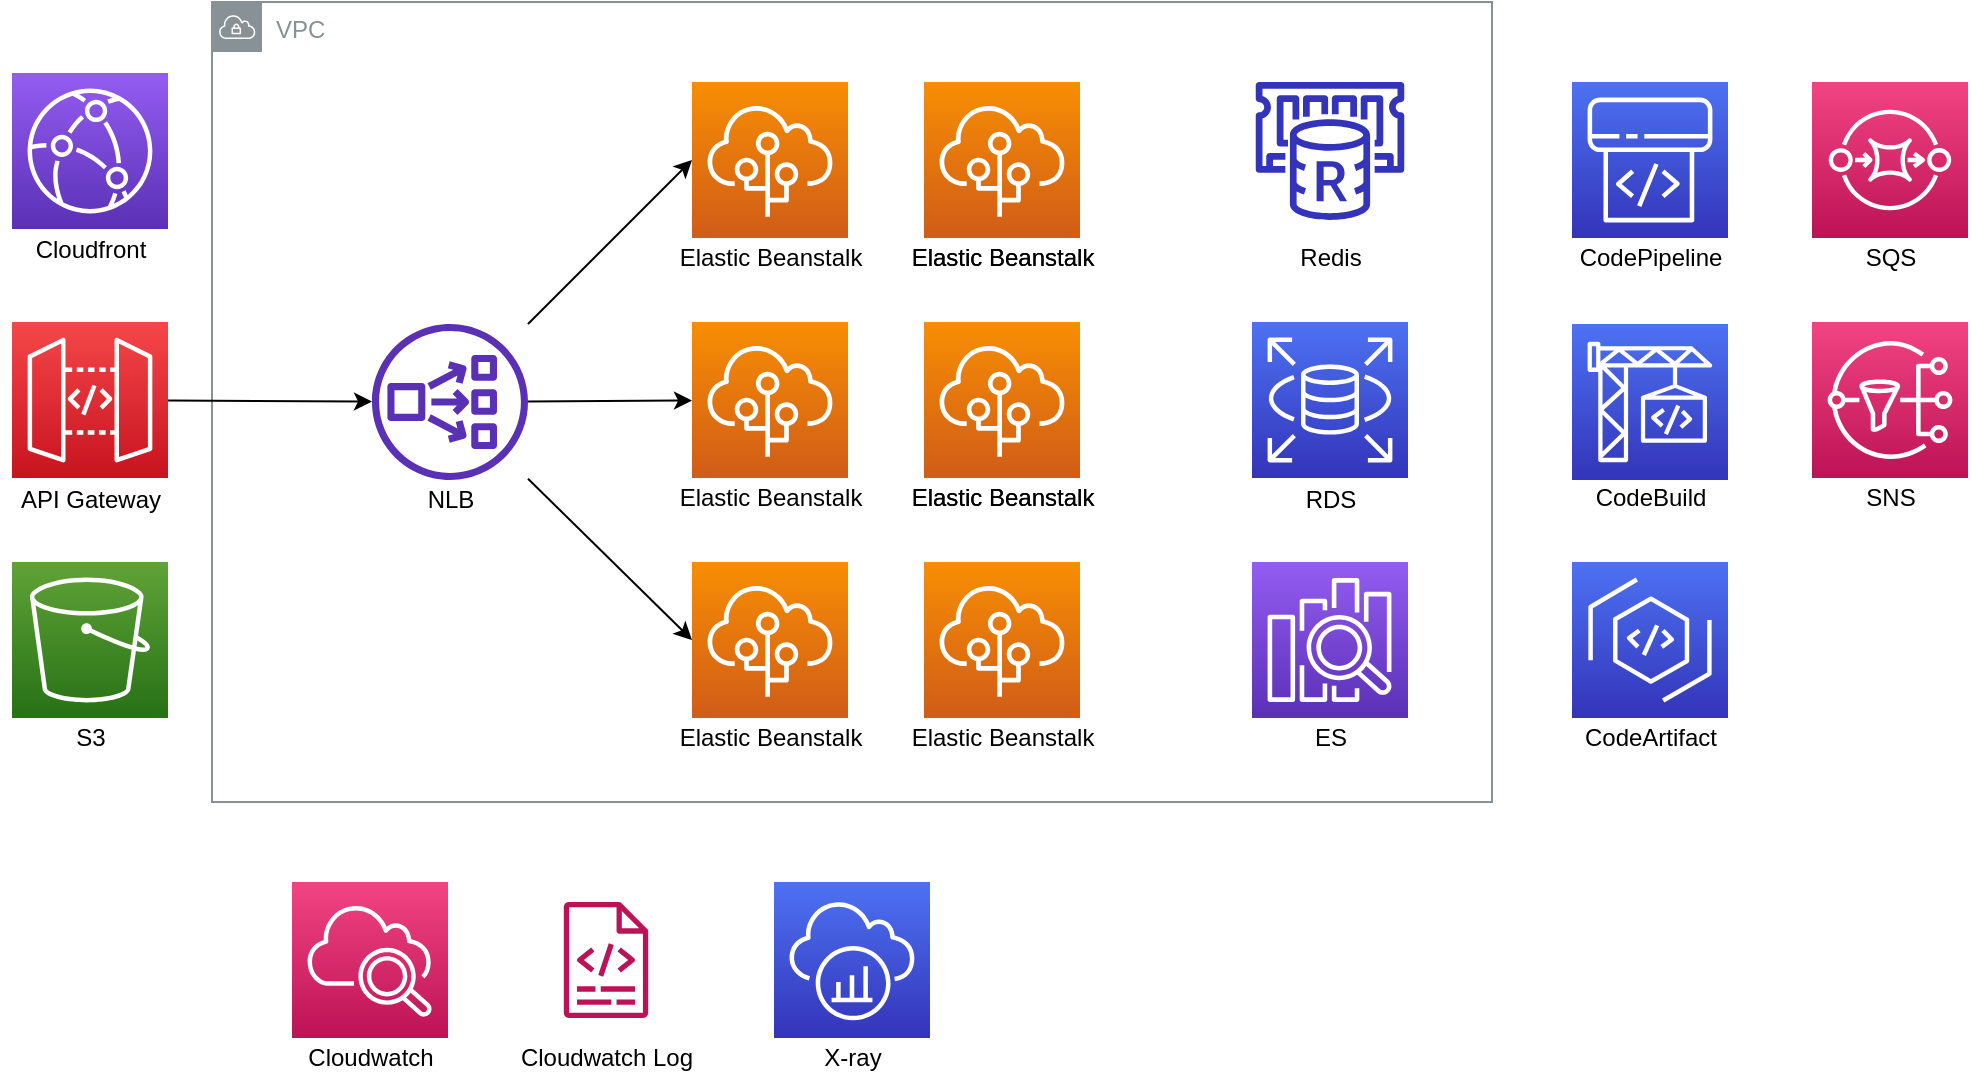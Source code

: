 <mxfile version="14.6.1" type="github" pages="2">
  <diagram id="bRVk_p7csU-VfjF04-Ri" name="第 1 页">
    <mxGraphModel dx="1673" dy="832" grid="1" gridSize="10" guides="1" tooltips="1" connect="1" arrows="1" fold="1" page="1" pageScale="1" pageWidth="1169" pageHeight="827" math="0" shadow="0">
      <root>
        <mxCell id="0" />
        <mxCell id="1" parent="0" />
        <mxCell id="b5VK9xuAXFf6xFdjsbCu-1" value="VPC" style="outlineConnect=0;gradientColor=none;html=1;whiteSpace=wrap;fontSize=12;fontStyle=0;shape=mxgraph.aws4.group;grIcon=mxgraph.aws4.group_vpc;strokeColor=#879196;fillColor=none;verticalAlign=top;align=left;spacingLeft=30;fontColor=#879196;dashed=0;" vertex="1" parent="1">
          <mxGeometry x="160" y="120" width="640" height="400" as="geometry" />
        </mxCell>
        <mxCell id="b5VK9xuAXFf6xFdjsbCu-2" value="" style="points=[[0,0,0],[0.25,0,0],[0.5,0,0],[0.75,0,0],[1,0,0],[0,1,0],[0.25,1,0],[0.5,1,0],[0.75,1,0],[1,1,0],[0,0.25,0],[0,0.5,0],[0,0.75,0],[1,0.25,0],[1,0.5,0],[1,0.75,0]];outlineConnect=0;fontColor=#232F3E;gradientColor=#F78E04;gradientDirection=north;fillColor=#D05C17;strokeColor=#ffffff;dashed=0;verticalLabelPosition=bottom;verticalAlign=top;align=center;html=1;fontSize=12;fontStyle=0;aspect=fixed;shape=mxgraph.aws4.resourceIcon;resIcon=mxgraph.aws4.elastic_beanstalk;" vertex="1" parent="1">
          <mxGeometry x="400" y="160" width="78" height="78" as="geometry" />
        </mxCell>
        <mxCell id="b5VK9xuAXFf6xFdjsbCu-4" value="Elastic Beanstalk" style="text;html=1;align=center;verticalAlign=middle;resizable=0;points=[];autosize=1;strokeColor=none;" vertex="1" parent="1">
          <mxGeometry x="384" y="238" width="110" height="20" as="geometry" />
        </mxCell>
        <mxCell id="b5VK9xuAXFf6xFdjsbCu-5" value="" style="points=[[0,0,0],[0.25,0,0],[0.5,0,0],[0.75,0,0],[1,0,0],[0,1,0],[0.25,1,0],[0.5,1,0],[0.75,1,0],[1,1,0],[0,0.25,0],[0,0.5,0],[0,0.75,0],[1,0.25,0],[1,0.5,0],[1,0.75,0]];outlineConnect=0;fontColor=#232F3E;gradientColor=#F78E04;gradientDirection=north;fillColor=#D05C17;strokeColor=#ffffff;dashed=0;verticalLabelPosition=bottom;verticalAlign=top;align=center;html=1;fontSize=12;fontStyle=0;aspect=fixed;shape=mxgraph.aws4.resourceIcon;resIcon=mxgraph.aws4.elastic_beanstalk;" vertex="1" parent="1">
          <mxGeometry x="400" y="280" width="78" height="78" as="geometry" />
        </mxCell>
        <mxCell id="b5VK9xuAXFf6xFdjsbCu-6" value="Elastic Beanstalk" style="text;html=1;align=center;verticalAlign=middle;resizable=0;points=[];autosize=1;strokeColor=none;" vertex="1" parent="1">
          <mxGeometry x="384" y="358" width="110" height="20" as="geometry" />
        </mxCell>
        <mxCell id="b5VK9xuAXFf6xFdjsbCu-7" value="" style="points=[[0,0,0],[0.25,0,0],[0.5,0,0],[0.75,0,0],[1,0,0],[0,1,0],[0.25,1,0],[0.5,1,0],[0.75,1,0],[1,1,0],[0,0.25,0],[0,0.5,0],[0,0.75,0],[1,0.25,0],[1,0.5,0],[1,0.75,0]];outlineConnect=0;fontColor=#232F3E;gradientColor=#F78E04;gradientDirection=north;fillColor=#D05C17;strokeColor=#ffffff;dashed=0;verticalLabelPosition=bottom;verticalAlign=top;align=center;html=1;fontSize=12;fontStyle=0;aspect=fixed;shape=mxgraph.aws4.resourceIcon;resIcon=mxgraph.aws4.elastic_beanstalk;" vertex="1" parent="1">
          <mxGeometry x="400" y="400" width="78" height="78" as="geometry" />
        </mxCell>
        <mxCell id="b5VK9xuAXFf6xFdjsbCu-8" value="Elastic Beanstalk" style="text;html=1;align=center;verticalAlign=middle;resizable=0;points=[];autosize=1;strokeColor=none;" vertex="1" parent="1">
          <mxGeometry x="384" y="478" width="110" height="20" as="geometry" />
        </mxCell>
        <mxCell id="b5VK9xuAXFf6xFdjsbCu-9" value="" style="points=[[0,0,0],[0.25,0,0],[0.5,0,0],[0.75,0,0],[1,0,0],[0,1,0],[0.25,1,0],[0.5,1,0],[0.75,1,0],[1,1,0],[0,0.25,0],[0,0.5,0],[0,0.75,0],[1,0.25,0],[1,0.5,0],[1,0.75,0]];outlineConnect=0;fontColor=#232F3E;gradientColor=#F78E04;gradientDirection=north;fillColor=#D05C17;strokeColor=#ffffff;dashed=0;verticalLabelPosition=bottom;verticalAlign=top;align=center;html=1;fontSize=12;fontStyle=0;aspect=fixed;shape=mxgraph.aws4.resourceIcon;resIcon=mxgraph.aws4.elastic_beanstalk;" vertex="1" parent="1">
          <mxGeometry x="516" y="160" width="78" height="78" as="geometry" />
        </mxCell>
        <mxCell id="b5VK9xuAXFf6xFdjsbCu-10" value="Elastic Beanstalk" style="text;html=1;align=center;verticalAlign=middle;resizable=0;points=[];autosize=1;strokeColor=none;" vertex="1" parent="1">
          <mxGeometry x="500" y="238" width="110" height="20" as="geometry" />
        </mxCell>
        <mxCell id="b5VK9xuAXFf6xFdjsbCu-11" value="" style="points=[[0,0,0],[0.25,0,0],[0.5,0,0],[0.75,0,0],[1,0,0],[0,1,0],[0.25,1,0],[0.5,1,0],[0.75,1,0],[1,1,0],[0,0.25,0],[0,0.5,0],[0,0.75,0],[1,0.25,0],[1,0.5,0],[1,0.75,0]];outlineConnect=0;fontColor=#232F3E;gradientColor=#F78E04;gradientDirection=north;fillColor=#D05C17;strokeColor=#ffffff;dashed=0;verticalLabelPosition=bottom;verticalAlign=top;align=center;html=1;fontSize=12;fontStyle=0;aspect=fixed;shape=mxgraph.aws4.resourceIcon;resIcon=mxgraph.aws4.elastic_beanstalk;" vertex="1" parent="1">
          <mxGeometry x="516" y="280" width="78" height="78" as="geometry" />
        </mxCell>
        <mxCell id="b5VK9xuAXFf6xFdjsbCu-12" value="Elastic Beanstalk" style="text;html=1;align=center;verticalAlign=middle;resizable=0;points=[];autosize=1;strokeColor=none;" vertex="1" parent="1">
          <mxGeometry x="500" y="358" width="110" height="20" as="geometry" />
        </mxCell>
        <mxCell id="b5VK9xuAXFf6xFdjsbCu-13" value="" style="points=[[0,0,0],[0.25,0,0],[0.5,0,0],[0.75,0,0],[1,0,0],[0,1,0],[0.25,1,0],[0.5,1,0],[0.75,1,0],[1,1,0],[0,0.25,0],[0,0.5,0],[0,0.75,0],[1,0.25,0],[1,0.5,0],[1,0.75,0]];outlineConnect=0;fontColor=#232F3E;gradientColor=#F78E04;gradientDirection=north;fillColor=#D05C17;strokeColor=#ffffff;dashed=0;verticalLabelPosition=bottom;verticalAlign=top;align=center;html=1;fontSize=12;fontStyle=0;aspect=fixed;shape=mxgraph.aws4.resourceIcon;resIcon=mxgraph.aws4.elastic_beanstalk;" vertex="1" parent="1">
          <mxGeometry x="516" y="400" width="78" height="78" as="geometry" />
        </mxCell>
        <mxCell id="b5VK9xuAXFf6xFdjsbCu-14" value="Elastic Beanstalk" style="text;html=1;align=center;verticalAlign=middle;resizable=0;points=[];autosize=1;strokeColor=none;" vertex="1" parent="1">
          <mxGeometry x="500" y="478" width="110" height="20" as="geometry" />
        </mxCell>
        <mxCell id="b5VK9xuAXFf6xFdjsbCu-15" value="" style="points=[[0,0,0],[0.25,0,0],[0.5,0,0],[0.75,0,0],[1,0,0],[0,1,0],[0.25,1,0],[0.5,1,0],[0.75,1,0],[1,1,0],[0,0.25,0],[0,0.5,0],[0,0.75,0],[1,0.25,0],[1,0.5,0],[1,0.75,0]];outlineConnect=0;fontColor=#232F3E;gradientColor=#F78E04;gradientDirection=north;fillColor=#D05C17;strokeColor=#ffffff;dashed=0;verticalLabelPosition=bottom;verticalAlign=top;align=center;html=1;fontSize=12;fontStyle=0;aspect=fixed;shape=mxgraph.aws4.resourceIcon;resIcon=mxgraph.aws4.elastic_beanstalk;" vertex="1" parent="1">
          <mxGeometry x="516" y="160" width="78" height="78" as="geometry" />
        </mxCell>
        <mxCell id="b5VK9xuAXFf6xFdjsbCu-17" value="" style="points=[[0,0,0],[0.25,0,0],[0.5,0,0],[0.75,0,0],[1,0,0],[0,1,0],[0.25,1,0],[0.5,1,0],[0.75,1,0],[1,1,0],[0,0.25,0],[0,0.5,0],[0,0.75,0],[1,0.25,0],[1,0.5,0],[1,0.75,0]];outlineConnect=0;fontColor=#232F3E;gradientColor=#F78E04;gradientDirection=north;fillColor=#D05C17;strokeColor=#ffffff;dashed=0;verticalLabelPosition=bottom;verticalAlign=top;align=center;html=1;fontSize=12;fontStyle=0;aspect=fixed;shape=mxgraph.aws4.resourceIcon;resIcon=mxgraph.aws4.elastic_beanstalk;" vertex="1" parent="1">
          <mxGeometry x="516" y="400" width="78" height="78" as="geometry" />
        </mxCell>
        <mxCell id="b5VK9xuAXFf6xFdjsbCu-18" value="Elastic Beanstalk" style="text;html=1;align=center;verticalAlign=middle;resizable=0;points=[];autosize=1;strokeColor=none;" vertex="1" parent="1">
          <mxGeometry x="500" y="238" width="110" height="20" as="geometry" />
        </mxCell>
        <mxCell id="b5VK9xuAXFf6xFdjsbCu-19" value="Elastic Beanstalk" style="text;html=1;align=center;verticalAlign=middle;resizable=0;points=[];autosize=1;strokeColor=none;" vertex="1" parent="1">
          <mxGeometry x="500" y="358" width="110" height="20" as="geometry" />
        </mxCell>
        <mxCell id="b5VK9xuAXFf6xFdjsbCu-23" value="" style="rounded=0;orthogonalLoop=1;jettySize=auto;html=1;entryX=0;entryY=0.5;entryDx=0;entryDy=0;entryPerimeter=0;" edge="1" parent="1" source="b5VK9xuAXFf6xFdjsbCu-22" target="b5VK9xuAXFf6xFdjsbCu-2">
          <mxGeometry relative="1" as="geometry" />
        </mxCell>
        <mxCell id="b5VK9xuAXFf6xFdjsbCu-24" value="" style="edgeStyle=none;rounded=0;orthogonalLoop=1;jettySize=auto;html=1;entryX=0;entryY=0.5;entryDx=0;entryDy=0;entryPerimeter=0;" edge="1" parent="1" source="b5VK9xuAXFf6xFdjsbCu-22" target="b5VK9xuAXFf6xFdjsbCu-7">
          <mxGeometry relative="1" as="geometry" />
        </mxCell>
        <mxCell id="b5VK9xuAXFf6xFdjsbCu-25" value="" style="edgeStyle=none;rounded=0;orthogonalLoop=1;jettySize=auto;html=1;" edge="1" parent="1" source="b5VK9xuAXFf6xFdjsbCu-22" target="b5VK9xuAXFf6xFdjsbCu-5">
          <mxGeometry relative="1" as="geometry" />
        </mxCell>
        <mxCell id="b5VK9xuAXFf6xFdjsbCu-22" value="" style="outlineConnect=0;fontColor=#232F3E;gradientColor=none;fillColor=#5A30B5;strokeColor=none;dashed=0;verticalLabelPosition=bottom;verticalAlign=top;align=center;html=1;fontSize=12;fontStyle=0;aspect=fixed;pointerEvents=1;shape=mxgraph.aws4.network_load_balancer;" vertex="1" parent="1">
          <mxGeometry x="240" y="281" width="78" height="78" as="geometry" />
        </mxCell>
        <mxCell id="b5VK9xuAXFf6xFdjsbCu-27" value="" style="edgeStyle=none;rounded=0;orthogonalLoop=1;jettySize=auto;html=1;" edge="1" parent="1" source="b5VK9xuAXFf6xFdjsbCu-26" target="b5VK9xuAXFf6xFdjsbCu-22">
          <mxGeometry relative="1" as="geometry" />
        </mxCell>
        <mxCell id="b5VK9xuAXFf6xFdjsbCu-26" value="" style="points=[[0,0,0],[0.25,0,0],[0.5,0,0],[0.75,0,0],[1,0,0],[0,1,0],[0.25,1,0],[0.5,1,0],[0.75,1,0],[1,1,0],[0,0.25,0],[0,0.5,0],[0,0.75,0],[1,0.25,0],[1,0.5,0],[1,0.75,0]];outlineConnect=0;fontColor=#232F3E;gradientColor=#F54749;gradientDirection=north;fillColor=#C7131F;strokeColor=#ffffff;dashed=0;verticalLabelPosition=bottom;verticalAlign=top;align=center;html=1;fontSize=12;fontStyle=0;aspect=fixed;shape=mxgraph.aws4.resourceIcon;resIcon=mxgraph.aws4.api_gateway;" vertex="1" parent="1">
          <mxGeometry x="60" y="280" width="78" height="78" as="geometry" />
        </mxCell>
        <mxCell id="b5VK9xuAXFf6xFdjsbCu-28" value="NLB" style="text;html=1;align=center;verticalAlign=middle;resizable=0;points=[];autosize=1;strokeColor=none;" vertex="1" parent="1">
          <mxGeometry x="259" y="359" width="40" height="20" as="geometry" />
        </mxCell>
        <mxCell id="b5VK9xuAXFf6xFdjsbCu-29" value="API Gateway" style="text;html=1;align=center;verticalAlign=middle;resizable=0;points=[];autosize=1;strokeColor=none;" vertex="1" parent="1">
          <mxGeometry x="54" y="359" width="90" height="20" as="geometry" />
        </mxCell>
        <mxCell id="b5VK9xuAXFf6xFdjsbCu-30" value="" style="outlineConnect=0;fontColor=#232F3E;gradientColor=none;fillColor=#3334B9;strokeColor=none;dashed=0;verticalLabelPosition=bottom;verticalAlign=top;align=center;html=1;fontSize=12;fontStyle=0;aspect=fixed;pointerEvents=1;shape=mxgraph.aws4.elasticache_for_redis;" vertex="1" parent="1">
          <mxGeometry x="680" y="160" width="78" height="69" as="geometry" />
        </mxCell>
        <mxCell id="b5VK9xuAXFf6xFdjsbCu-31" value="" style="points=[[0,0,0],[0.25,0,0],[0.5,0,0],[0.75,0,0],[1,0,0],[0,1,0],[0.25,1,0],[0.5,1,0],[0.75,1,0],[1,1,0],[0,0.25,0],[0,0.5,0],[0,0.75,0],[1,0.25,0],[1,0.5,0],[1,0.75,0]];points=[[0,0,0],[0.25,0,0],[0.5,0,0],[0.75,0,0],[1,0,0],[0,1,0],[0.25,1,0],[0.5,1,0],[0.75,1,0],[1,1,0],[0,0.25,0],[0,0.5,0],[0,0.75,0],[1,0.25,0],[1,0.5,0],[1,0.75,0]];outlineConnect=0;fontColor=#232F3E;gradientColor=#F34482;gradientDirection=north;fillColor=#BC1356;strokeColor=#ffffff;dashed=0;verticalLabelPosition=bottom;verticalAlign=top;align=center;html=1;fontSize=12;fontStyle=0;aspect=fixed;shape=mxgraph.aws4.resourceIcon;resIcon=mxgraph.aws4.cloudwatch_2;" vertex="1" parent="1">
          <mxGeometry x="200" y="560" width="78" height="78" as="geometry" />
        </mxCell>
        <mxCell id="b5VK9xuAXFf6xFdjsbCu-32" value="" style="outlineConnect=0;fontColor=#232F3E;gradientColor=none;fillColor=#BC1356;strokeColor=none;dashed=0;verticalLabelPosition=bottom;verticalAlign=top;align=center;html=1;fontSize=12;fontStyle=0;aspect=fixed;pointerEvents=1;shape=mxgraph.aws4.logs;" vertex="1" parent="1">
          <mxGeometry x="318" y="570" width="78" height="58" as="geometry" />
        </mxCell>
        <mxCell id="b5VK9xuAXFf6xFdjsbCu-33" value="Redis" style="text;html=1;align=center;verticalAlign=middle;resizable=0;points=[];autosize=1;strokeColor=none;" vertex="1" parent="1">
          <mxGeometry x="694" y="238" width="50" height="20" as="geometry" />
        </mxCell>
        <mxCell id="b5VK9xuAXFf6xFdjsbCu-34" value="Cloudwatch" style="text;html=1;align=center;verticalAlign=middle;resizable=0;points=[];autosize=1;strokeColor=none;" vertex="1" parent="1">
          <mxGeometry x="199" y="638" width="80" height="20" as="geometry" />
        </mxCell>
        <mxCell id="b5VK9xuAXFf6xFdjsbCu-36" value="Cloudwatch Log" style="text;html=1;align=center;verticalAlign=middle;resizable=0;points=[];autosize=1;strokeColor=none;" vertex="1" parent="1">
          <mxGeometry x="307" y="638" width="100" height="20" as="geometry" />
        </mxCell>
        <mxCell id="b5VK9xuAXFf6xFdjsbCu-37" value="" style="points=[[0,0,0],[0.25,0,0],[0.5,0,0],[0.75,0,0],[1,0,0],[0,1,0],[0.25,1,0],[0.5,1,0],[0.75,1,0],[1,1,0],[0,0.25,0],[0,0.5,0],[0,0.75,0],[1,0.25,0],[1,0.5,0],[1,0.75,0]];outlineConnect=0;fontColor=#232F3E;gradientColor=#4D72F3;gradientDirection=north;fillColor=#3334B9;strokeColor=#ffffff;dashed=0;verticalLabelPosition=bottom;verticalAlign=top;align=center;html=1;fontSize=12;fontStyle=0;aspect=fixed;shape=mxgraph.aws4.resourceIcon;resIcon=mxgraph.aws4.xray;" vertex="1" parent="1">
          <mxGeometry x="441" y="560" width="78" height="78" as="geometry" />
        </mxCell>
        <mxCell id="b5VK9xuAXFf6xFdjsbCu-38" value="X-ray" style="text;html=1;align=center;verticalAlign=middle;resizable=0;points=[];autosize=1;strokeColor=none;" vertex="1" parent="1">
          <mxGeometry x="460" y="638" width="40" height="20" as="geometry" />
        </mxCell>
        <mxCell id="b5VK9xuAXFf6xFdjsbCu-39" value="" style="points=[[0,0,0],[0.25,0,0],[0.5,0,0],[0.75,0,0],[1,0,0],[0,1,0],[0.25,1,0],[0.5,1,0],[0.75,1,0],[1,1,0],[0,0.25,0],[0,0.5,0],[0,0.75,0],[1,0.25,0],[1,0.5,0],[1,0.75,0]];outlineConnect=0;fontColor=#232F3E;gradientColor=#F34482;gradientDirection=north;fillColor=#BC1356;strokeColor=#ffffff;dashed=0;verticalLabelPosition=bottom;verticalAlign=top;align=center;html=1;fontSize=12;fontStyle=0;aspect=fixed;shape=mxgraph.aws4.resourceIcon;resIcon=mxgraph.aws4.sqs;" vertex="1" parent="1">
          <mxGeometry x="960" y="160" width="78" height="78" as="geometry" />
        </mxCell>
        <mxCell id="b5VK9xuAXFf6xFdjsbCu-40" value="SQS" style="text;html=1;align=center;verticalAlign=middle;resizable=0;points=[];autosize=1;strokeColor=none;" vertex="1" parent="1">
          <mxGeometry x="979" y="238" width="40" height="20" as="geometry" />
        </mxCell>
        <mxCell id="b5VK9xuAXFf6xFdjsbCu-41" value="" style="points=[[0,0,0],[0.25,0,0],[0.5,0,0],[0.75,0,0],[1,0,0],[0,1,0],[0.25,1,0],[0.5,1,0],[0.75,1,0],[1,1,0],[0,0.25,0],[0,0.5,0],[0,0.75,0],[1,0.25,0],[1,0.5,0],[1,0.75,0]];outlineConnect=0;fontColor=#232F3E;gradientColor=#F34482;gradientDirection=north;fillColor=#BC1356;strokeColor=#ffffff;dashed=0;verticalLabelPosition=bottom;verticalAlign=top;align=center;html=1;fontSize=12;fontStyle=0;aspect=fixed;shape=mxgraph.aws4.resourceIcon;resIcon=mxgraph.aws4.sns;" vertex="1" parent="1">
          <mxGeometry x="960" y="280" width="78" height="78" as="geometry" />
        </mxCell>
        <mxCell id="b5VK9xuAXFf6xFdjsbCu-42" value="SNS" style="text;html=1;align=center;verticalAlign=middle;resizable=0;points=[];autosize=1;strokeColor=none;" vertex="1" parent="1">
          <mxGeometry x="979" y="358" width="40" height="20" as="geometry" />
        </mxCell>
        <mxCell id="b5VK9xuAXFf6xFdjsbCu-44" value="" style="points=[[0,0,0],[0.25,0,0],[0.5,0,0],[0.75,0,0],[1,0,0],[0,1,0],[0.25,1,0],[0.5,1,0],[0.75,1,0],[1,1,0],[0,0.25,0],[0,0.5,0],[0,0.75,0],[1,0.25,0],[1,0.5,0],[1,0.75,0]];outlineConnect=0;fontColor=#232F3E;gradientColor=#4D72F3;gradientDirection=north;fillColor=#3334B9;strokeColor=#ffffff;dashed=0;verticalLabelPosition=bottom;verticalAlign=top;align=center;html=1;fontSize=12;fontStyle=0;aspect=fixed;shape=mxgraph.aws4.resourceIcon;resIcon=mxgraph.aws4.rds;" vertex="1" parent="1">
          <mxGeometry x="680" y="280" width="78" height="78" as="geometry" />
        </mxCell>
        <mxCell id="b5VK9xuAXFf6xFdjsbCu-45" value="RDS" style="text;html=1;align=center;verticalAlign=middle;resizable=0;points=[];autosize=1;strokeColor=none;" vertex="1" parent="1">
          <mxGeometry x="699" y="359" width="40" height="20" as="geometry" />
        </mxCell>
        <mxCell id="b5VK9xuAXFf6xFdjsbCu-46" value="" style="points=[[0,0,0],[0.25,0,0],[0.5,0,0],[0.75,0,0],[1,0,0],[0,1,0],[0.25,1,0],[0.5,1,0],[0.75,1,0],[1,1,0],[0,0.25,0],[0,0.5,0],[0,0.75,0],[1,0.25,0],[1,0.5,0],[1,0.75,0]];outlineConnect=0;fontColor=#232F3E;gradientColor=#4D72F3;gradientDirection=north;fillColor=#3334B9;strokeColor=#ffffff;dashed=0;verticalLabelPosition=bottom;verticalAlign=top;align=center;html=1;fontSize=12;fontStyle=0;aspect=fixed;shape=mxgraph.aws4.resourceIcon;resIcon=mxgraph.aws4.codeartifact;" vertex="1" parent="1">
          <mxGeometry x="840" y="400" width="78" height="78" as="geometry" />
        </mxCell>
        <mxCell id="b5VK9xuAXFf6xFdjsbCu-47" value="" style="points=[[0,0,0],[0.25,0,0],[0.5,0,0],[0.75,0,0],[1,0,0],[0,1,0],[0.25,1,0],[0.5,1,0],[0.75,1,0],[1,1,0],[0,0.25,0],[0,0.5,0],[0,0.75,0],[1,0.25,0],[1,0.5,0],[1,0.75,0]];outlineConnect=0;fontColor=#232F3E;gradientColor=#4D72F3;gradientDirection=north;fillColor=#3334B9;strokeColor=#ffffff;dashed=0;verticalLabelPosition=bottom;verticalAlign=top;align=center;html=1;fontSize=12;fontStyle=0;aspect=fixed;shape=mxgraph.aws4.resourceIcon;resIcon=mxgraph.aws4.codebuild;" vertex="1" parent="1">
          <mxGeometry x="840" y="281" width="78" height="78" as="geometry" />
        </mxCell>
        <mxCell id="b5VK9xuAXFf6xFdjsbCu-48" value="" style="points=[[0,0,0],[0.25,0,0],[0.5,0,0],[0.75,0,0],[1,0,0],[0,1,0],[0.25,1,0],[0.5,1,0],[0.75,1,0],[1,1,0],[0,0.25,0],[0,0.5,0],[0,0.75,0],[1,0.25,0],[1,0.5,0],[1,0.75,0]];outlineConnect=0;fontColor=#232F3E;gradientColor=#4D72F3;gradientDirection=north;fillColor=#3334B9;strokeColor=#ffffff;dashed=0;verticalLabelPosition=bottom;verticalAlign=top;align=center;html=1;fontSize=12;fontStyle=0;aspect=fixed;shape=mxgraph.aws4.resourceIcon;resIcon=mxgraph.aws4.codepipeline;" vertex="1" parent="1">
          <mxGeometry x="840" y="160" width="78" height="78" as="geometry" />
        </mxCell>
        <mxCell id="b5VK9xuAXFf6xFdjsbCu-49" value="CodePipeline" style="text;html=1;align=center;verticalAlign=middle;resizable=0;points=[];autosize=1;strokeColor=none;" vertex="1" parent="1">
          <mxGeometry x="834" y="238" width="90" height="20" as="geometry" />
        </mxCell>
        <mxCell id="b5VK9xuAXFf6xFdjsbCu-50" value="CodeBuild" style="text;html=1;align=center;verticalAlign=middle;resizable=0;points=[];autosize=1;strokeColor=none;" vertex="1" parent="1">
          <mxGeometry x="844" y="358" width="70" height="20" as="geometry" />
        </mxCell>
        <mxCell id="b5VK9xuAXFf6xFdjsbCu-51" value="CodeArtifact" style="text;html=1;align=center;verticalAlign=middle;resizable=0;points=[];autosize=1;strokeColor=none;" vertex="1" parent="1">
          <mxGeometry x="839" y="478" width="80" height="20" as="geometry" />
        </mxCell>
        <mxCell id="b5VK9xuAXFf6xFdjsbCu-52" value="" style="points=[[0,0,0],[0.25,0,0],[0.5,0,0],[0.75,0,0],[1,0,0],[0,1,0],[0.25,1,0],[0.5,1,0],[0.75,1,0],[1,1,0],[0,0.25,0],[0,0.5,0],[0,0.75,0],[1,0.25,0],[1,0.5,0],[1,0.75,0]];outlineConnect=0;fontColor=#232F3E;gradientColor=#945DF2;gradientDirection=north;fillColor=#5A30B5;strokeColor=#ffffff;dashed=0;verticalLabelPosition=bottom;verticalAlign=top;align=center;html=1;fontSize=12;fontStyle=0;aspect=fixed;shape=mxgraph.aws4.resourceIcon;resIcon=mxgraph.aws4.elasticsearch_service;" vertex="1" parent="1">
          <mxGeometry x="680" y="400" width="78" height="78" as="geometry" />
        </mxCell>
        <mxCell id="b5VK9xuAXFf6xFdjsbCu-53" value="ES" style="text;html=1;align=center;verticalAlign=middle;resizable=0;points=[];autosize=1;strokeColor=none;" vertex="1" parent="1">
          <mxGeometry x="704" y="478" width="30" height="20" as="geometry" />
        </mxCell>
        <mxCell id="b5VK9xuAXFf6xFdjsbCu-54" value="" style="points=[[0,0,0],[0.25,0,0],[0.5,0,0],[0.75,0,0],[1,0,0],[0,1,0],[0.25,1,0],[0.5,1,0],[0.75,1,0],[1,1,0],[0,0.25,0],[0,0.5,0],[0,0.75,0],[1,0.25,0],[1,0.5,0],[1,0.75,0]];outlineConnect=0;fontColor=#232F3E;gradientColor=#60A337;gradientDirection=north;fillColor=#277116;strokeColor=#ffffff;dashed=0;verticalLabelPosition=bottom;verticalAlign=top;align=center;html=1;fontSize=12;fontStyle=0;aspect=fixed;shape=mxgraph.aws4.resourceIcon;resIcon=mxgraph.aws4.s3;" vertex="1" parent="1">
          <mxGeometry x="60" y="400" width="78" height="78" as="geometry" />
        </mxCell>
        <mxCell id="b5VK9xuAXFf6xFdjsbCu-55" value="" style="points=[[0,0,0],[0.25,0,0],[0.5,0,0],[0.75,0,0],[1,0,0],[0,1,0],[0.25,1,0],[0.5,1,0],[0.75,1,0],[1,1,0],[0,0.25,0],[0,0.5,0],[0,0.75,0],[1,0.25,0],[1,0.5,0],[1,0.75,0]];outlineConnect=0;fontColor=#232F3E;gradientColor=#945DF2;gradientDirection=north;fillColor=#5A30B5;strokeColor=#ffffff;dashed=0;verticalLabelPosition=bottom;verticalAlign=top;align=center;html=1;fontSize=12;fontStyle=0;aspect=fixed;shape=mxgraph.aws4.resourceIcon;resIcon=mxgraph.aws4.cloudfront;" vertex="1" parent="1">
          <mxGeometry x="60" y="155.5" width="78" height="78" as="geometry" />
        </mxCell>
        <mxCell id="b5VK9xuAXFf6xFdjsbCu-56" value="Cloudfront" style="text;html=1;align=center;verticalAlign=middle;resizable=0;points=[];autosize=1;strokeColor=none;" vertex="1" parent="1">
          <mxGeometry x="64" y="233.5" width="70" height="20" as="geometry" />
        </mxCell>
        <mxCell id="b5VK9xuAXFf6xFdjsbCu-57" value="S3" style="text;html=1;align=center;verticalAlign=middle;resizable=0;points=[];autosize=1;strokeColor=none;" vertex="1" parent="1">
          <mxGeometry x="84" y="478" width="30" height="20" as="geometry" />
        </mxCell>
      </root>
    </mxGraphModel>
  </diagram>
  <diagram id="jhSr2xk-pUUM4CzZ2Z6S" name="Analytics">
    <mxGraphModel dx="1422" dy="707" grid="1" gridSize="10" guides="1" tooltips="1" connect="1" arrows="1" fold="1" page="1" pageScale="1" pageWidth="1169" pageHeight="827" math="0" shadow="0">
      <root>
        <mxCell id="5NNY353PtIsZhwYfFFMK-0" />
        <mxCell id="5NNY353PtIsZhwYfFFMK-1" parent="5NNY353PtIsZhwYfFFMK-0" />
        <mxCell id="5NNY353PtIsZhwYfFFMK-2" value="" style="points=[[0,0,0],[0.25,0,0],[0.5,0,0],[0.75,0,0],[1,0,0],[0,1,0],[0.25,1,0],[0.5,1,0],[0.75,1,0],[1,1,0],[0,0.25,0],[0,0.5,0],[0,0.75,0],[1,0.25,0],[1,0.5,0],[1,0.75,0]];outlineConnect=0;fontColor=#232F3E;gradientColor=#4D72F3;gradientDirection=north;fillColor=#3334B9;strokeColor=#ffffff;dashed=0;verticalLabelPosition=bottom;verticalAlign=top;align=center;html=1;fontSize=12;fontStyle=0;aspect=fixed;shape=mxgraph.aws4.resourceIcon;resIcon=mxgraph.aws4.rds;" vertex="1" parent="5NNY353PtIsZhwYfFFMK-1">
          <mxGeometry x="200" y="240" width="78" height="78" as="geometry" />
        </mxCell>
        <mxCell id="5NNY353PtIsZhwYfFFMK-10" value="" style="edgeStyle=none;rounded=0;orthogonalLoop=1;jettySize=auto;html=1;entryX=1;entryY=0.5;entryDx=0;entryDy=0;entryPerimeter=0;" edge="1" parent="5NNY353PtIsZhwYfFFMK-1" source="5NNY353PtIsZhwYfFFMK-3" target="5NNY353PtIsZhwYfFFMK-2">
          <mxGeometry relative="1" as="geometry" />
        </mxCell>
        <mxCell id="5NNY353PtIsZhwYfFFMK-11" value="" style="edgeStyle=none;rounded=0;orthogonalLoop=1;jettySize=auto;html=1;entryX=0;entryY=0.5;entryDx=0;entryDy=0;entryPerimeter=0;exitX=1;exitY=0.5;exitDx=0;exitDy=0;exitPerimeter=0;" edge="1" parent="5NNY353PtIsZhwYfFFMK-1" source="5NNY353PtIsZhwYfFFMK-3" target="5NNY353PtIsZhwYfFFMK-4">
          <mxGeometry relative="1" as="geometry" />
        </mxCell>
        <mxCell id="5NNY353PtIsZhwYfFFMK-3" value="" style="points=[[0,0,0],[0.25,0,0],[0.5,0,0],[0.75,0,0],[1,0,0],[0,1,0],[0.25,1,0],[0.5,1,0],[0.75,1,0],[1,1,0],[0,0.25,0],[0,0.5,0],[0,0.75,0],[1,0.25,0],[1,0.5,0],[1,0.75,0]];outlineConnect=0;fontColor=#232F3E;gradientColor=#945DF2;gradientDirection=north;fillColor=#5A30B5;strokeColor=#ffffff;dashed=0;verticalLabelPosition=bottom;verticalAlign=top;align=center;html=1;fontSize=12;fontStyle=0;aspect=fixed;shape=mxgraph.aws4.resourceIcon;resIcon=mxgraph.aws4.glue;" vertex="1" parent="5NNY353PtIsZhwYfFFMK-1">
          <mxGeometry x="340" y="240" width="78" height="78" as="geometry" />
        </mxCell>
        <mxCell id="5NNY353PtIsZhwYfFFMK-20" value="" style="edgeStyle=none;rounded=0;orthogonalLoop=1;jettySize=auto;html=1;startArrow=classic;startFill=1;entryX=0;entryY=0.75;entryDx=0;entryDy=0;entryPerimeter=0;exitX=1;exitY=0.75;exitDx=0;exitDy=0;exitPerimeter=0;" edge="1" parent="5NNY353PtIsZhwYfFFMK-1" source="5NNY353PtIsZhwYfFFMK-4" target="5NNY353PtIsZhwYfFFMK-17">
          <mxGeometry relative="1" as="geometry" />
        </mxCell>
        <mxCell id="5NNY353PtIsZhwYfFFMK-4" value="" style="points=[[0,0,0],[0.25,0,0],[0.5,0,0],[0.75,0,0],[1,0,0],[0,1,0],[0.25,1,0],[0.5,1,0],[0.75,1,0],[1,1,0],[0,0.25,0],[0,0.5,0],[0,0.75,0],[1,0.25,0],[1,0.5,0],[1,0.75,0]];outlineConnect=0;fontColor=#232F3E;gradientColor=#60A337;gradientDirection=north;fillColor=#277116;strokeColor=#ffffff;dashed=0;verticalLabelPosition=bottom;verticalAlign=top;align=center;html=1;fontSize=12;fontStyle=0;aspect=fixed;shape=mxgraph.aws4.resourceIcon;resIcon=mxgraph.aws4.s3;" vertex="1" parent="5NNY353PtIsZhwYfFFMK-1">
          <mxGeometry x="480" y="240" width="78" height="78" as="geometry" />
        </mxCell>
        <mxCell id="5NNY353PtIsZhwYfFFMK-16" value="" style="edgeStyle=none;rounded=0;orthogonalLoop=1;jettySize=auto;html=1;entryX=1;entryY=0.25;entryDx=0;entryDy=0;entryPerimeter=0;startArrow=classic;startFill=1;" edge="1" parent="5NNY353PtIsZhwYfFFMK-1" source="5NNY353PtIsZhwYfFFMK-5" target="5NNY353PtIsZhwYfFFMK-4">
          <mxGeometry relative="1" as="geometry" />
        </mxCell>
        <mxCell id="5NNY353PtIsZhwYfFFMK-5" value="" style="points=[[0,0,0],[0.25,0,0],[0.5,0,0],[0.75,0,0],[1,0,0],[0,1,0],[0.25,1,0],[0.5,1,0],[0.75,1,0],[1,1,0],[0,0.25,0],[0,0.5,0],[0,0.75,0],[1,0.25,0],[1,0.5,0],[1,0.75,0]];outlineConnect=0;fontColor=#232F3E;gradientColor=#945DF2;gradientDirection=north;fillColor=#5A30B5;strokeColor=#ffffff;dashed=0;verticalLabelPosition=bottom;verticalAlign=top;align=center;html=1;fontSize=12;fontStyle=0;aspect=fixed;shape=mxgraph.aws4.resourceIcon;resIcon=mxgraph.aws4.athena;" vertex="1" parent="5NNY353PtIsZhwYfFFMK-1">
          <mxGeometry x="620" y="160" width="78" height="78" as="geometry" />
        </mxCell>
        <mxCell id="5NNY353PtIsZhwYfFFMK-6" value="Athena" style="text;html=1;align=center;verticalAlign=middle;resizable=0;points=[];autosize=1;strokeColor=none;" vertex="1" parent="5NNY353PtIsZhwYfFFMK-1">
          <mxGeometry x="634" y="238" width="50" height="20" as="geometry" />
        </mxCell>
        <mxCell id="5NNY353PtIsZhwYfFFMK-7" value="S3" style="text;html=1;align=center;verticalAlign=middle;resizable=0;points=[];autosize=1;strokeColor=none;" vertex="1" parent="5NNY353PtIsZhwYfFFMK-1">
          <mxGeometry x="504" y="318" width="30" height="20" as="geometry" />
        </mxCell>
        <mxCell id="5NNY353PtIsZhwYfFFMK-8" value="Glue" style="text;html=1;align=center;verticalAlign=middle;resizable=0;points=[];autosize=1;strokeColor=none;" vertex="1" parent="5NNY353PtIsZhwYfFFMK-1">
          <mxGeometry x="359" y="318" width="40" height="20" as="geometry" />
        </mxCell>
        <mxCell id="5NNY353PtIsZhwYfFFMK-9" value="RDS" style="text;html=1;align=center;verticalAlign=middle;resizable=0;points=[];autosize=1;strokeColor=none;" vertex="1" parent="5NNY353PtIsZhwYfFFMK-1">
          <mxGeometry x="219" y="318" width="40" height="20" as="geometry" />
        </mxCell>
        <mxCell id="5NNY353PtIsZhwYfFFMK-13" style="edgeStyle=none;rounded=0;orthogonalLoop=1;jettySize=auto;html=1;exitX=0;exitY=0.5;exitDx=0;exitDy=0;exitPerimeter=0;" edge="1" parent="5NNY353PtIsZhwYfFFMK-1" source="5NNY353PtIsZhwYfFFMK-12" target="5NNY353PtIsZhwYfFFMK-12">
          <mxGeometry relative="1" as="geometry" />
        </mxCell>
        <mxCell id="5NNY353PtIsZhwYfFFMK-14" value="" style="html=1;shadow=0;dashed=0;align=center;verticalAlign=middle;shape=mxgraph.arrows2.arrow;dy=0.6;dx=40;notch=0;" vertex="1" parent="5NNY353PtIsZhwYfFFMK-1">
          <mxGeometry x="200" y="375" width="640" height="70" as="geometry" />
        </mxCell>
        <mxCell id="5NNY353PtIsZhwYfFFMK-12" value="" style="points=[[0,0,0],[0.25,0,0],[0.5,0,0],[0.75,0,0],[1,0,0],[0,1,0],[0.25,1,0],[0.5,1,0],[0.75,1,0],[1,1,0],[0,0.25,0],[0,0.5,0],[0,0.75,0],[1,0.25,0],[1,0.5,0],[1,0.75,0]];outlineConnect=0;fontColor=#232F3E;gradientColor=#F78E04;gradientDirection=north;fillColor=#D05C17;strokeColor=#ffffff;dashed=0;verticalLabelPosition=bottom;verticalAlign=top;align=center;html=1;fontSize=12;fontStyle=0;aspect=fixed;shape=mxgraph.aws4.resourceIcon;resIcon=mxgraph.aws4.lambda;" vertex="1" parent="5NNY353PtIsZhwYfFFMK-1">
          <mxGeometry x="480" y="367" width="78" height="78" as="geometry" />
        </mxCell>
        <mxCell id="5NNY353PtIsZhwYfFFMK-17" value="" style="points=[[0,0,0],[0.25,0,0],[0.5,0,0],[0.75,0,0],[1,0,0],[0,1,0],[0.25,1,0],[0.5,1,0],[0.75,1,0],[1,1,0],[0,0.25,0],[0,0.5,0],[0,0.75,0],[1,0.25,0],[1,0.5,0],[1,0.75,0]];outlineConnect=0;fontColor=#232F3E;gradientColor=#4D72F3;gradientDirection=north;fillColor=#3334B9;strokeColor=#ffffff;dashed=0;verticalLabelPosition=bottom;verticalAlign=top;align=center;html=1;fontSize=12;fontStyle=0;aspect=fixed;shape=mxgraph.aws4.resourceIcon;resIcon=mxgraph.aws4.simple_email_service;" vertex="1" parent="5NNY353PtIsZhwYfFFMK-1">
          <mxGeometry x="760" y="240" width="78" height="78" as="geometry" />
        </mxCell>
        <mxCell id="5NNY353PtIsZhwYfFFMK-18" value="Email" style="text;html=1;align=center;verticalAlign=middle;resizable=0;points=[];autosize=1;strokeColor=none;" vertex="1" parent="5NNY353PtIsZhwYfFFMK-1">
          <mxGeometry x="774" y="318" width="50" height="20" as="geometry" />
        </mxCell>
      </root>
    </mxGraphModel>
  </diagram>
</mxfile>
